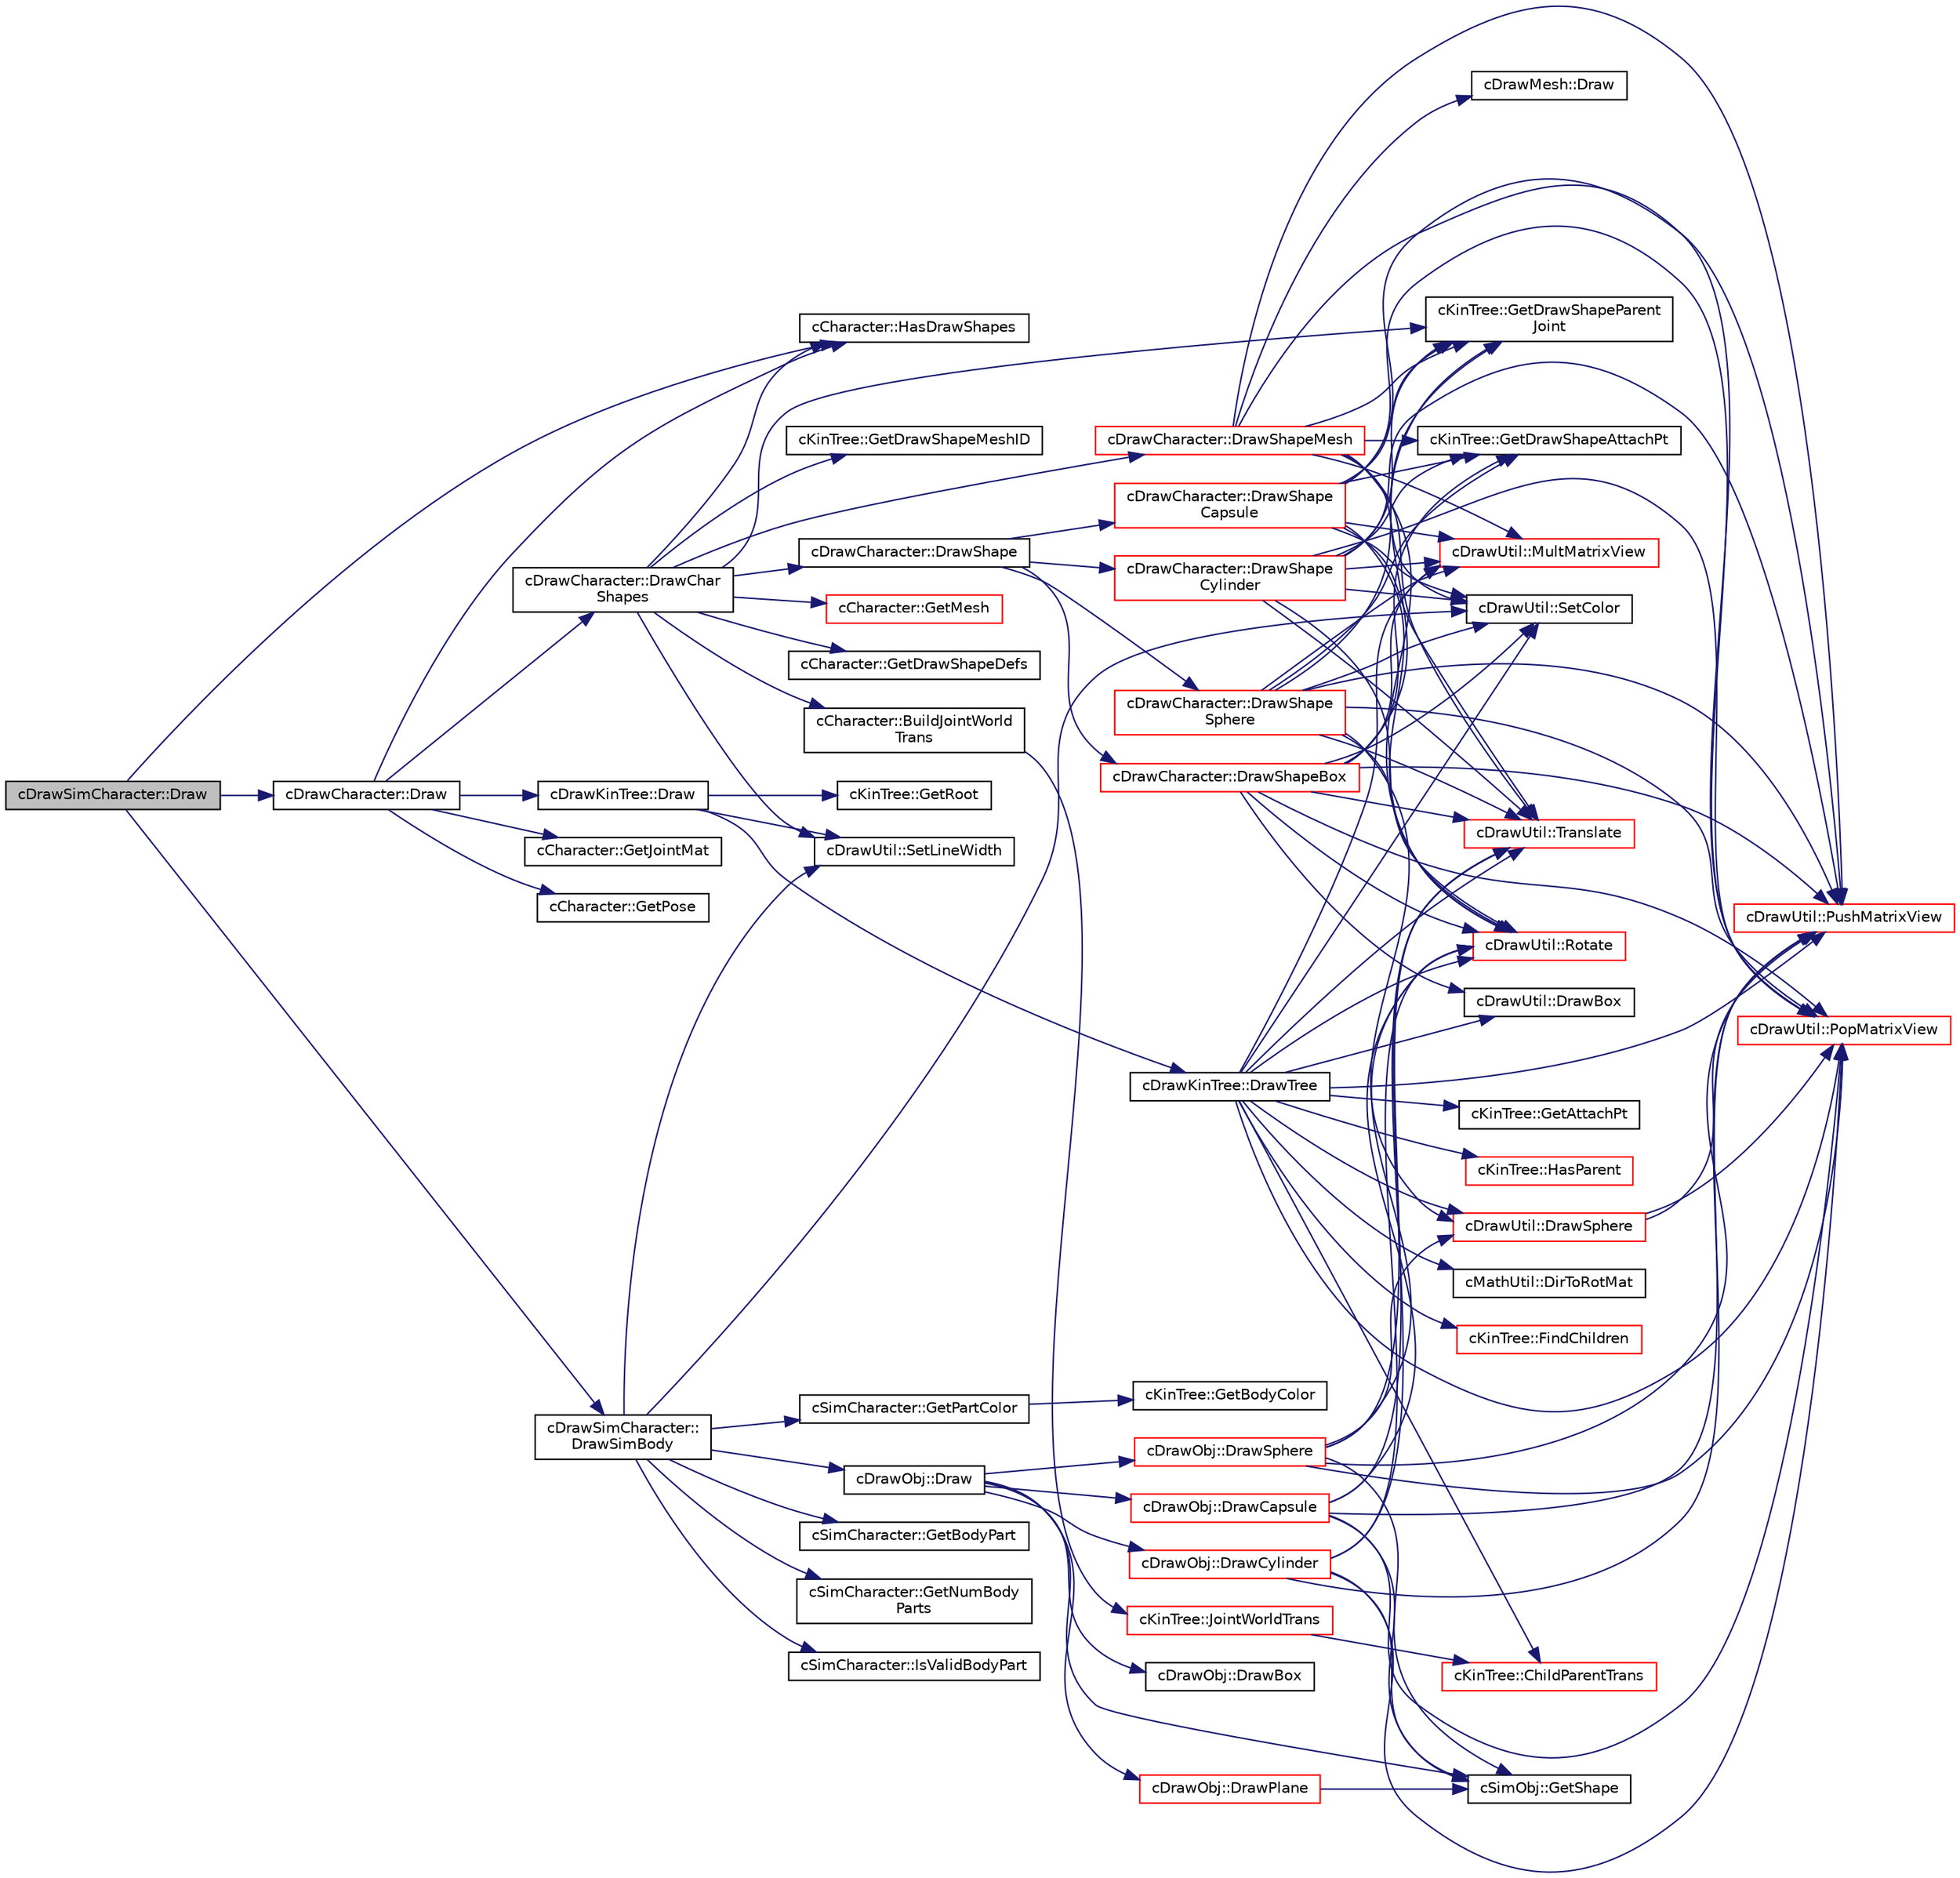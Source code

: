 digraph "cDrawSimCharacter::Draw"
{
 // LATEX_PDF_SIZE
  edge [fontname="Helvetica",fontsize="10",labelfontname="Helvetica",labelfontsize="10"];
  node [fontname="Helvetica",fontsize="10",shape=record];
  rankdir="LR";
  Node1 [label="cDrawSimCharacter::Draw",height=0.2,width=0.4,color="black", fillcolor="grey75", style="filled", fontcolor="black",tooltip=" "];
  Node1 -> Node2 [color="midnightblue",fontsize="10",style="solid",fontname="Helvetica"];
  Node2 [label="cDrawCharacter::Draw",height=0.2,width=0.4,color="black", fillcolor="white", style="filled",URL="$classc_draw_character.html#a85afe23957fc54b3d058f91770b2537e",tooltip=" "];
  Node2 -> Node3 [color="midnightblue",fontsize="10",style="solid",fontname="Helvetica"];
  Node3 [label="cDrawKinTree::Draw",height=0.2,width=0.4,color="black", fillcolor="white", style="filled",URL="$classc_draw_kin_tree.html#a8152937a4528ee5cc347b252fed16a3f",tooltip=" "];
  Node3 -> Node4 [color="midnightblue",fontsize="10",style="solid",fontname="Helvetica"];
  Node4 [label="cDrawKinTree::DrawTree",height=0.2,width=0.4,color="black", fillcolor="white", style="filled",URL="$classc_draw_kin_tree.html#a3ac3fbab30458f7a0fd843c18e10885b",tooltip=" "];
  Node4 -> Node5 [color="midnightblue",fontsize="10",style="solid",fontname="Helvetica"];
  Node5 [label="cKinTree::ChildParentTrans",height=0.2,width=0.4,color="red", fillcolor="white", style="filled",URL="$classc_kin_tree.html#a128b028d804ebd233a3cf65eeffd843a",tooltip=" "];
  Node4 -> Node28 [color="midnightblue",fontsize="10",style="solid",fontname="Helvetica"];
  Node28 [label="cMathUtil::DirToRotMat",height=0.2,width=0.4,color="black", fillcolor="white", style="filled",URL="$classc_math_util.html#a6c5d013c4019059b4c5a7d6b740cee5a",tooltip=" "];
  Node4 -> Node29 [color="midnightblue",fontsize="10",style="solid",fontname="Helvetica"];
  Node29 [label="cDrawUtil::DrawBox",height=0.2,width=0.4,color="black", fillcolor="white", style="filled",URL="$classc_draw_util.html#a92534f236083fbaf2429dafbe0a3fd54",tooltip=" "];
  Node4 -> Node30 [color="midnightblue",fontsize="10",style="solid",fontname="Helvetica"];
  Node30 [label="cDrawUtil::DrawSphere",height=0.2,width=0.4,color="red", fillcolor="white", style="filled",URL="$classc_draw_util.html#a4cb49515f4c561c95dafcea3f7b2a0cb",tooltip=" "];
  Node30 -> Node31 [color="midnightblue",fontsize="10",style="solid",fontname="Helvetica"];
  Node31 [label="cDrawUtil::PopMatrixView",height=0.2,width=0.4,color="red", fillcolor="white", style="filled",URL="$classc_draw_util.html#a8bec79da8550795d4b4966a94af7cf51",tooltip=" "];
  Node30 -> Node33 [color="midnightblue",fontsize="10",style="solid",fontname="Helvetica"];
  Node33 [label="cDrawUtil::PushMatrixView",height=0.2,width=0.4,color="red", fillcolor="white", style="filled",URL="$classc_draw_util.html#a166a3c9df5df3cb262d090cb2aaba33b",tooltip=" "];
  Node4 -> Node37 [color="midnightblue",fontsize="10",style="solid",fontname="Helvetica"];
  Node37 [label="cKinTree::FindChildren",height=0.2,width=0.4,color="red", fillcolor="white", style="filled",URL="$classc_kin_tree.html#a6d9d31904b50f46c2b1195e611532943",tooltip=" "];
  Node4 -> Node8 [color="midnightblue",fontsize="10",style="solid",fontname="Helvetica"];
  Node8 [label="cKinTree::GetAttachPt",height=0.2,width=0.4,color="black", fillcolor="white", style="filled",URL="$classc_kin_tree.html#af5c8cecbb9e27eec19f1510933cfe26d",tooltip=" "];
  Node4 -> Node26 [color="midnightblue",fontsize="10",style="solid",fontname="Helvetica"];
  Node26 [label="cKinTree::HasParent",height=0.2,width=0.4,color="red", fillcolor="white", style="filled",URL="$classc_kin_tree.html#a434aca959d5ef55a491381c7b8d90527",tooltip=" "];
  Node4 -> Node39 [color="midnightblue",fontsize="10",style="solid",fontname="Helvetica"];
  Node39 [label="cDrawUtil::MultMatrixView",height=0.2,width=0.4,color="red", fillcolor="white", style="filled",URL="$classc_draw_util.html#aa01624e1ccc51c5a2e69fb1ad8cea7f7",tooltip=" "];
  Node4 -> Node31 [color="midnightblue",fontsize="10",style="solid",fontname="Helvetica"];
  Node4 -> Node33 [color="midnightblue",fontsize="10",style="solid",fontname="Helvetica"];
  Node4 -> Node41 [color="midnightblue",fontsize="10",style="solid",fontname="Helvetica"];
  Node41 [label="cDrawUtil::Rotate",height=0.2,width=0.4,color="red", fillcolor="white", style="filled",URL="$classc_draw_util.html#a4f7570c5620a3429f43f0e92055ed771",tooltip=" "];
  Node4 -> Node44 [color="midnightblue",fontsize="10",style="solid",fontname="Helvetica"];
  Node44 [label="cDrawUtil::SetColor",height=0.2,width=0.4,color="black", fillcolor="white", style="filled",URL="$classc_draw_util.html#a4b68878bee6cbfe53db7dc6bb9e16f70",tooltip=" "];
  Node4 -> Node45 [color="midnightblue",fontsize="10",style="solid",fontname="Helvetica"];
  Node45 [label="cDrawUtil::Translate",height=0.2,width=0.4,color="red", fillcolor="white", style="filled",URL="$classc_draw_util.html#a1904a7034bb0ec43afdab4642d36e543",tooltip=" "];
  Node3 -> Node18 [color="midnightblue",fontsize="10",style="solid",fontname="Helvetica"];
  Node18 [label="cKinTree::GetRoot",height=0.2,width=0.4,color="black", fillcolor="white", style="filled",URL="$classc_kin_tree.html#a81b9799b03d32762ac820eb0886f369c",tooltip=" "];
  Node3 -> Node47 [color="midnightblue",fontsize="10",style="solid",fontname="Helvetica"];
  Node47 [label="cDrawUtil::SetLineWidth",height=0.2,width=0.4,color="black", fillcolor="white", style="filled",URL="$classc_draw_util.html#ade38eab887ec0dfe4b8f407474cb79a5",tooltip=" "];
  Node2 -> Node48 [color="midnightblue",fontsize="10",style="solid",fontname="Helvetica"];
  Node48 [label="cDrawCharacter::DrawChar\lShapes",height=0.2,width=0.4,color="black", fillcolor="white", style="filled",URL="$classc_draw_character.html#a039230192a7c9a1880476d0130fb7bcf",tooltip=" "];
  Node48 -> Node49 [color="midnightblue",fontsize="10",style="solid",fontname="Helvetica"];
  Node49 [label="cCharacter::BuildJointWorld\lTrans",height=0.2,width=0.4,color="black", fillcolor="white", style="filled",URL="$classc_character.html#a41648e406d0a2e868382f1708568cf00",tooltip=" "];
  Node49 -> Node50 [color="midnightblue",fontsize="10",style="solid",fontname="Helvetica"];
  Node50 [label="cKinTree::JointWorldTrans",height=0.2,width=0.4,color="red", fillcolor="white", style="filled",URL="$classc_kin_tree.html#acecd45296511a0156ed587def403e719",tooltip=" "];
  Node50 -> Node5 [color="midnightblue",fontsize="10",style="solid",fontname="Helvetica"];
  Node48 -> Node51 [color="midnightblue",fontsize="10",style="solid",fontname="Helvetica"];
  Node51 [label="cDrawCharacter::DrawShape",height=0.2,width=0.4,color="black", fillcolor="white", style="filled",URL="$classc_draw_character.html#a8c428b4d9021e6f57f540e2bfa5d9311",tooltip=" "];
  Node51 -> Node52 [color="midnightblue",fontsize="10",style="solid",fontname="Helvetica"];
  Node52 [label="cDrawCharacter::DrawShapeBox",height=0.2,width=0.4,color="red", fillcolor="white", style="filled",URL="$classc_draw_character.html#a76b173ced67b297444c2101cfa3babaa",tooltip=" "];
  Node52 -> Node29 [color="midnightblue",fontsize="10",style="solid",fontname="Helvetica"];
  Node52 -> Node53 [color="midnightblue",fontsize="10",style="solid",fontname="Helvetica"];
  Node53 [label="cKinTree::GetDrawShapeAttachPt",height=0.2,width=0.4,color="black", fillcolor="white", style="filled",URL="$classc_kin_tree.html#a21e64e58b33f5c6d90a8147a571e4678",tooltip=" "];
  Node52 -> Node56 [color="midnightblue",fontsize="10",style="solid",fontname="Helvetica"];
  Node56 [label="cKinTree::GetDrawShapeParent\lJoint",height=0.2,width=0.4,color="black", fillcolor="white", style="filled",URL="$classc_kin_tree.html#a6d0b1dfd1e8e75fdd370a750c5322461",tooltip=" "];
  Node52 -> Node39 [color="midnightblue",fontsize="10",style="solid",fontname="Helvetica"];
  Node52 -> Node31 [color="midnightblue",fontsize="10",style="solid",fontname="Helvetica"];
  Node52 -> Node33 [color="midnightblue",fontsize="10",style="solid",fontname="Helvetica"];
  Node52 -> Node41 [color="midnightblue",fontsize="10",style="solid",fontname="Helvetica"];
  Node52 -> Node44 [color="midnightblue",fontsize="10",style="solid",fontname="Helvetica"];
  Node52 -> Node45 [color="midnightblue",fontsize="10",style="solid",fontname="Helvetica"];
  Node51 -> Node57 [color="midnightblue",fontsize="10",style="solid",fontname="Helvetica"];
  Node57 [label="cDrawCharacter::DrawShape\lCapsule",height=0.2,width=0.4,color="red", fillcolor="white", style="filled",URL="$classc_draw_character.html#ae821dacbde19af8b52ef8c4c1901fe9d",tooltip=" "];
  Node57 -> Node53 [color="midnightblue",fontsize="10",style="solid",fontname="Helvetica"];
  Node57 -> Node56 [color="midnightblue",fontsize="10",style="solid",fontname="Helvetica"];
  Node57 -> Node39 [color="midnightblue",fontsize="10",style="solid",fontname="Helvetica"];
  Node57 -> Node31 [color="midnightblue",fontsize="10",style="solid",fontname="Helvetica"];
  Node57 -> Node33 [color="midnightblue",fontsize="10",style="solid",fontname="Helvetica"];
  Node57 -> Node41 [color="midnightblue",fontsize="10",style="solid",fontname="Helvetica"];
  Node57 -> Node44 [color="midnightblue",fontsize="10",style="solid",fontname="Helvetica"];
  Node57 -> Node45 [color="midnightblue",fontsize="10",style="solid",fontname="Helvetica"];
  Node51 -> Node64 [color="midnightblue",fontsize="10",style="solid",fontname="Helvetica"];
  Node64 [label="cDrawCharacter::DrawShape\lCylinder",height=0.2,width=0.4,color="red", fillcolor="white", style="filled",URL="$classc_draw_character.html#a7a1821824cf7ac68fa05d44318686581",tooltip=" "];
  Node64 -> Node53 [color="midnightblue",fontsize="10",style="solid",fontname="Helvetica"];
  Node64 -> Node56 [color="midnightblue",fontsize="10",style="solid",fontname="Helvetica"];
  Node64 -> Node39 [color="midnightblue",fontsize="10",style="solid",fontname="Helvetica"];
  Node64 -> Node31 [color="midnightblue",fontsize="10",style="solid",fontname="Helvetica"];
  Node64 -> Node33 [color="midnightblue",fontsize="10",style="solid",fontname="Helvetica"];
  Node64 -> Node41 [color="midnightblue",fontsize="10",style="solid",fontname="Helvetica"];
  Node64 -> Node44 [color="midnightblue",fontsize="10",style="solid",fontname="Helvetica"];
  Node64 -> Node45 [color="midnightblue",fontsize="10",style="solid",fontname="Helvetica"];
  Node51 -> Node67 [color="midnightblue",fontsize="10",style="solid",fontname="Helvetica"];
  Node67 [label="cDrawCharacter::DrawShape\lSphere",height=0.2,width=0.4,color="red", fillcolor="white", style="filled",URL="$classc_draw_character.html#ac3cab615260b182a5892e8fd0cc7a5cd",tooltip=" "];
  Node67 -> Node30 [color="midnightblue",fontsize="10",style="solid",fontname="Helvetica"];
  Node67 -> Node53 [color="midnightblue",fontsize="10",style="solid",fontname="Helvetica"];
  Node67 -> Node56 [color="midnightblue",fontsize="10",style="solid",fontname="Helvetica"];
  Node67 -> Node39 [color="midnightblue",fontsize="10",style="solid",fontname="Helvetica"];
  Node67 -> Node31 [color="midnightblue",fontsize="10",style="solid",fontname="Helvetica"];
  Node67 -> Node33 [color="midnightblue",fontsize="10",style="solid",fontname="Helvetica"];
  Node67 -> Node41 [color="midnightblue",fontsize="10",style="solid",fontname="Helvetica"];
  Node67 -> Node44 [color="midnightblue",fontsize="10",style="solid",fontname="Helvetica"];
  Node67 -> Node45 [color="midnightblue",fontsize="10",style="solid",fontname="Helvetica"];
  Node48 -> Node68 [color="midnightblue",fontsize="10",style="solid",fontname="Helvetica"];
  Node68 [label="cDrawCharacter::DrawShapeMesh",height=0.2,width=0.4,color="red", fillcolor="white", style="filled",URL="$classc_draw_character.html#a93f12b0c5489873741bbef11c65b4c8c",tooltip=" "];
  Node68 -> Node69 [color="midnightblue",fontsize="10",style="solid",fontname="Helvetica"];
  Node69 [label="cDrawMesh::Draw",height=0.2,width=0.4,color="black", fillcolor="white", style="filled",URL="$classc_draw_mesh.html#a7d74188d6a1bcd5864030e72f5349cc1",tooltip=" "];
  Node68 -> Node53 [color="midnightblue",fontsize="10",style="solid",fontname="Helvetica"];
  Node68 -> Node56 [color="midnightblue",fontsize="10",style="solid",fontname="Helvetica"];
  Node68 -> Node39 [color="midnightblue",fontsize="10",style="solid",fontname="Helvetica"];
  Node68 -> Node31 [color="midnightblue",fontsize="10",style="solid",fontname="Helvetica"];
  Node68 -> Node33 [color="midnightblue",fontsize="10",style="solid",fontname="Helvetica"];
  Node68 -> Node41 [color="midnightblue",fontsize="10",style="solid",fontname="Helvetica"];
  Node68 -> Node44 [color="midnightblue",fontsize="10",style="solid",fontname="Helvetica"];
  Node68 -> Node45 [color="midnightblue",fontsize="10",style="solid",fontname="Helvetica"];
  Node48 -> Node70 [color="midnightblue",fontsize="10",style="solid",fontname="Helvetica"];
  Node70 [label="cCharacter::GetDrawShapeDefs",height=0.2,width=0.4,color="black", fillcolor="white", style="filled",URL="$classc_character.html#aab218240e3b364dd8583873c3423dca2",tooltip=" "];
  Node48 -> Node71 [color="midnightblue",fontsize="10",style="solid",fontname="Helvetica"];
  Node71 [label="cKinTree::GetDrawShapeMeshID",height=0.2,width=0.4,color="black", fillcolor="white", style="filled",URL="$classc_kin_tree.html#a8c6c8f2abfad40c51caea9f4c941ce4a",tooltip=" "];
  Node48 -> Node56 [color="midnightblue",fontsize="10",style="solid",fontname="Helvetica"];
  Node48 -> Node72 [color="midnightblue",fontsize="10",style="solid",fontname="Helvetica"];
  Node72 [label="cCharacter::GetMesh",height=0.2,width=0.4,color="red", fillcolor="white", style="filled",URL="$classc_character.html#ac646bdee30317b2d2547d05954984ef6",tooltip=" "];
  Node48 -> Node74 [color="midnightblue",fontsize="10",style="solid",fontname="Helvetica"];
  Node74 [label="cCharacter::HasDrawShapes",height=0.2,width=0.4,color="black", fillcolor="white", style="filled",URL="$classc_character.html#af0e1b2235b55b42116e37c652b86dbea",tooltip=" "];
  Node48 -> Node47 [color="midnightblue",fontsize="10",style="solid",fontname="Helvetica"];
  Node2 -> Node75 [color="midnightblue",fontsize="10",style="solid",fontname="Helvetica"];
  Node75 [label="cCharacter::GetJointMat",height=0.2,width=0.4,color="black", fillcolor="white", style="filled",URL="$classc_character.html#aecf6a9809542e346342be2df552695b1",tooltip=" "];
  Node2 -> Node76 [color="midnightblue",fontsize="10",style="solid",fontname="Helvetica"];
  Node76 [label="cCharacter::GetPose",height=0.2,width=0.4,color="black", fillcolor="white", style="filled",URL="$classc_character.html#ab756a97bb9006b6eb239b2874180710e",tooltip=" "];
  Node2 -> Node74 [color="midnightblue",fontsize="10",style="solid",fontname="Helvetica"];
  Node1 -> Node77 [color="midnightblue",fontsize="10",style="solid",fontname="Helvetica"];
  Node77 [label="cDrawSimCharacter::\lDrawSimBody",height=0.2,width=0.4,color="black", fillcolor="white", style="filled",URL="$classc_draw_sim_character.html#a29c078a5934f10da9c7ccdd43bdf9fe3",tooltip=" "];
  Node77 -> Node78 [color="midnightblue",fontsize="10",style="solid",fontname="Helvetica"];
  Node78 [label="cDrawObj::Draw",height=0.2,width=0.4,color="black", fillcolor="white", style="filled",URL="$classc_draw_obj.html#a08996c16934079cf8e79238a6d7eec7c",tooltip=" "];
  Node78 -> Node79 [color="midnightblue",fontsize="10",style="solid",fontname="Helvetica"];
  Node79 [label="cDrawObj::DrawBox",height=0.2,width=0.4,color="black", fillcolor="white", style="filled",URL="$classc_draw_obj.html#af1722476b091dd311ef469736e26be75",tooltip=" "];
  Node78 -> Node80 [color="midnightblue",fontsize="10",style="solid",fontname="Helvetica"];
  Node80 [label="cDrawObj::DrawCapsule",height=0.2,width=0.4,color="red", fillcolor="white", style="filled",URL="$classc_draw_obj.html#aa6bf42a5d2a790ce05d3cf588696fe42",tooltip=" "];
  Node80 -> Node84 [color="midnightblue",fontsize="10",style="solid",fontname="Helvetica"];
  Node84 [label="cSimObj::GetShape",height=0.2,width=0.4,color="black", fillcolor="white", style="filled",URL="$classc_sim_obj.html#aff15bf6696e8dd24ff98f976aabd82d4",tooltip=" "];
  Node80 -> Node31 [color="midnightblue",fontsize="10",style="solid",fontname="Helvetica"];
  Node80 -> Node33 [color="midnightblue",fontsize="10",style="solid",fontname="Helvetica"];
  Node80 -> Node41 [color="midnightblue",fontsize="10",style="solid",fontname="Helvetica"];
  Node80 -> Node45 [color="midnightblue",fontsize="10",style="solid",fontname="Helvetica"];
  Node78 -> Node86 [color="midnightblue",fontsize="10",style="solid",fontname="Helvetica"];
  Node86 [label="cDrawObj::DrawCylinder",height=0.2,width=0.4,color="red", fillcolor="white", style="filled",URL="$classc_draw_obj.html#ab5d83a43a11535e5f48286814ea34aa0",tooltip=" "];
  Node86 -> Node84 [color="midnightblue",fontsize="10",style="solid",fontname="Helvetica"];
  Node86 -> Node31 [color="midnightblue",fontsize="10",style="solid",fontname="Helvetica"];
  Node86 -> Node33 [color="midnightblue",fontsize="10",style="solid",fontname="Helvetica"];
  Node86 -> Node41 [color="midnightblue",fontsize="10",style="solid",fontname="Helvetica"];
  Node86 -> Node45 [color="midnightblue",fontsize="10",style="solid",fontname="Helvetica"];
  Node78 -> Node87 [color="midnightblue",fontsize="10",style="solid",fontname="Helvetica"];
  Node87 [label="cDrawObj::DrawPlane",height=0.2,width=0.4,color="red", fillcolor="white", style="filled",URL="$classc_draw_obj.html#a014d646f51a7c6e6c04f28aaae9cbc99",tooltip=" "];
  Node87 -> Node84 [color="midnightblue",fontsize="10",style="solid",fontname="Helvetica"];
  Node78 -> Node91 [color="midnightblue",fontsize="10",style="solid",fontname="Helvetica"];
  Node91 [label="cDrawObj::DrawSphere",height=0.2,width=0.4,color="red", fillcolor="white", style="filled",URL="$classc_draw_obj.html#a8a1380aef5244c53b89f8da06268f982",tooltip=" "];
  Node91 -> Node30 [color="midnightblue",fontsize="10",style="solid",fontname="Helvetica"];
  Node91 -> Node84 [color="midnightblue",fontsize="10",style="solid",fontname="Helvetica"];
  Node91 -> Node31 [color="midnightblue",fontsize="10",style="solid",fontname="Helvetica"];
  Node91 -> Node33 [color="midnightblue",fontsize="10",style="solid",fontname="Helvetica"];
  Node91 -> Node41 [color="midnightblue",fontsize="10",style="solid",fontname="Helvetica"];
  Node91 -> Node45 [color="midnightblue",fontsize="10",style="solid",fontname="Helvetica"];
  Node78 -> Node84 [color="midnightblue",fontsize="10",style="solid",fontname="Helvetica"];
  Node77 -> Node92 [color="midnightblue",fontsize="10",style="solid",fontname="Helvetica"];
  Node92 [label="cSimCharacter::GetBodyPart",height=0.2,width=0.4,color="black", fillcolor="white", style="filled",URL="$classc_sim_character.html#aa57c20d16c43f380913c9d289cfe2a66",tooltip=" "];
  Node77 -> Node93 [color="midnightblue",fontsize="10",style="solid",fontname="Helvetica"];
  Node93 [label="cSimCharacter::GetNumBody\lParts",height=0.2,width=0.4,color="black", fillcolor="white", style="filled",URL="$classc_sim_character.html#aa89bcdac2f31c2cad0cfb8a697d80330",tooltip=" "];
  Node77 -> Node94 [color="midnightblue",fontsize="10",style="solid",fontname="Helvetica"];
  Node94 [label="cSimCharacter::GetPartColor",height=0.2,width=0.4,color="black", fillcolor="white", style="filled",URL="$classc_sim_character.html#a53b0f1ca3bac61eed6cb787feabcfe49",tooltip=" "];
  Node94 -> Node95 [color="midnightblue",fontsize="10",style="solid",fontname="Helvetica"];
  Node95 [label="cKinTree::GetBodyColor",height=0.2,width=0.4,color="black", fillcolor="white", style="filled",URL="$classc_kin_tree.html#a70b8a27284dd2aad073017367e200445",tooltip=" "];
  Node77 -> Node96 [color="midnightblue",fontsize="10",style="solid",fontname="Helvetica"];
  Node96 [label="cSimCharacter::IsValidBodyPart",height=0.2,width=0.4,color="black", fillcolor="white", style="filled",URL="$classc_sim_character.html#af3b06c9e7a66f1f037d547455abee55f",tooltip=" "];
  Node77 -> Node44 [color="midnightblue",fontsize="10",style="solid",fontname="Helvetica"];
  Node77 -> Node47 [color="midnightblue",fontsize="10",style="solid",fontname="Helvetica"];
  Node1 -> Node74 [color="midnightblue",fontsize="10",style="solid",fontname="Helvetica"];
}

